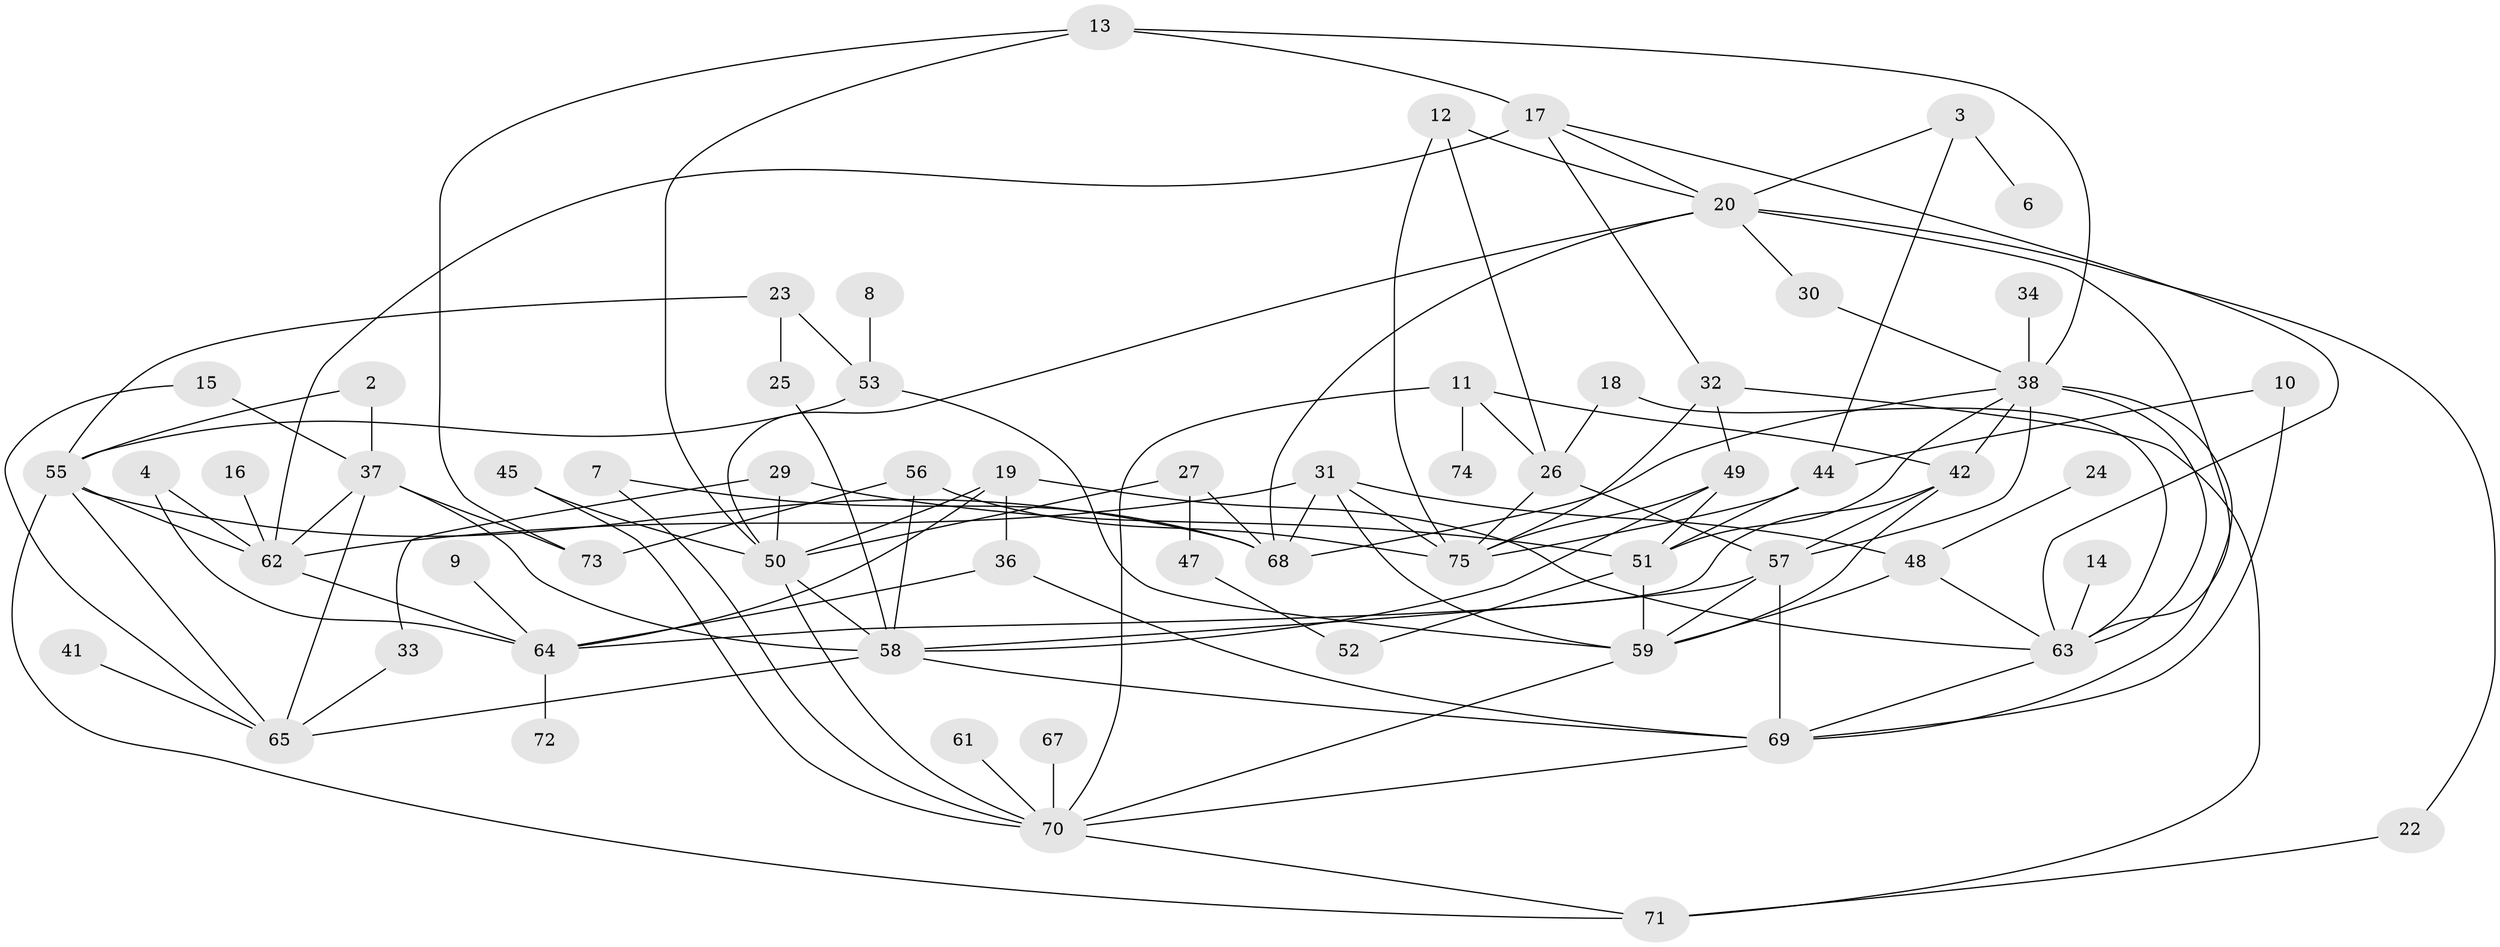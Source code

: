 // original degree distribution, {3: 0.21476510067114093, 6: 0.06040268456375839, 0: 0.06711409395973154, 2: 0.26174496644295303, 4: 0.12751677852348994, 1: 0.18791946308724833, 5: 0.0738255033557047, 7: 0.006711409395973154}
// Generated by graph-tools (version 1.1) at 2025/25/03/09/25 03:25:14]
// undirected, 63 vertices, 120 edges
graph export_dot {
graph [start="1"]
  node [color=gray90,style=filled];
  2;
  3;
  4;
  6;
  7;
  8;
  9;
  10;
  11;
  12;
  13;
  14;
  15;
  16;
  17;
  18;
  19;
  20;
  22;
  23;
  24;
  25;
  26;
  27;
  29;
  30;
  31;
  32;
  33;
  34;
  36;
  37;
  38;
  41;
  42;
  44;
  45;
  47;
  48;
  49;
  50;
  51;
  52;
  53;
  55;
  56;
  57;
  58;
  59;
  61;
  62;
  63;
  64;
  65;
  67;
  68;
  69;
  70;
  71;
  72;
  73;
  74;
  75;
  2 -- 37 [weight=1.0];
  2 -- 55 [weight=1.0];
  3 -- 6 [weight=1.0];
  3 -- 20 [weight=1.0];
  3 -- 44 [weight=1.0];
  4 -- 62 [weight=1.0];
  4 -- 64 [weight=1.0];
  7 -- 68 [weight=1.0];
  7 -- 70 [weight=1.0];
  8 -- 53 [weight=1.0];
  9 -- 64 [weight=1.0];
  10 -- 44 [weight=1.0];
  10 -- 69 [weight=1.0];
  11 -- 26 [weight=1.0];
  11 -- 42 [weight=1.0];
  11 -- 70 [weight=1.0];
  11 -- 74 [weight=1.0];
  12 -- 20 [weight=1.0];
  12 -- 26 [weight=1.0];
  12 -- 75 [weight=1.0];
  13 -- 17 [weight=1.0];
  13 -- 38 [weight=1.0];
  13 -- 50 [weight=1.0];
  13 -- 73 [weight=1.0];
  14 -- 63 [weight=1.0];
  15 -- 37 [weight=1.0];
  15 -- 65 [weight=1.0];
  16 -- 62 [weight=1.0];
  17 -- 20 [weight=1.0];
  17 -- 32 [weight=1.0];
  17 -- 62 [weight=1.0];
  17 -- 63 [weight=1.0];
  18 -- 26 [weight=1.0];
  18 -- 63 [weight=1.0];
  19 -- 36 [weight=1.0];
  19 -- 50 [weight=1.0];
  19 -- 63 [weight=1.0];
  19 -- 64 [weight=1.0];
  20 -- 22 [weight=1.0];
  20 -- 30 [weight=1.0];
  20 -- 50 [weight=1.0];
  20 -- 63 [weight=1.0];
  20 -- 68 [weight=1.0];
  22 -- 71 [weight=1.0];
  23 -- 25 [weight=1.0];
  23 -- 53 [weight=1.0];
  23 -- 55 [weight=1.0];
  24 -- 48 [weight=1.0];
  25 -- 58 [weight=1.0];
  26 -- 57 [weight=1.0];
  26 -- 75 [weight=1.0];
  27 -- 47 [weight=1.0];
  27 -- 50 [weight=1.0];
  27 -- 68 [weight=1.0];
  29 -- 33 [weight=1.0];
  29 -- 50 [weight=1.0];
  29 -- 51 [weight=1.0];
  30 -- 38 [weight=1.0];
  31 -- 48 [weight=2.0];
  31 -- 59 [weight=1.0];
  31 -- 62 [weight=1.0];
  31 -- 68 [weight=1.0];
  31 -- 75 [weight=1.0];
  32 -- 49 [weight=1.0];
  32 -- 71 [weight=1.0];
  32 -- 75 [weight=1.0];
  33 -- 65 [weight=1.0];
  34 -- 38 [weight=1.0];
  36 -- 64 [weight=1.0];
  36 -- 69 [weight=1.0];
  37 -- 58 [weight=1.0];
  37 -- 62 [weight=1.0];
  37 -- 65 [weight=1.0];
  37 -- 73 [weight=1.0];
  38 -- 42 [weight=1.0];
  38 -- 51 [weight=1.0];
  38 -- 57 [weight=1.0];
  38 -- 63 [weight=1.0];
  38 -- 68 [weight=1.0];
  38 -- 69 [weight=1.0];
  41 -- 65 [weight=1.0];
  42 -- 57 [weight=1.0];
  42 -- 59 [weight=1.0];
  42 -- 64 [weight=1.0];
  44 -- 51 [weight=1.0];
  44 -- 75 [weight=1.0];
  45 -- 50 [weight=1.0];
  45 -- 70 [weight=1.0];
  47 -- 52 [weight=1.0];
  48 -- 59 [weight=1.0];
  48 -- 63 [weight=1.0];
  49 -- 51 [weight=1.0];
  49 -- 58 [weight=1.0];
  49 -- 75 [weight=1.0];
  50 -- 58 [weight=1.0];
  50 -- 70 [weight=1.0];
  51 -- 52 [weight=1.0];
  51 -- 59 [weight=1.0];
  53 -- 55 [weight=2.0];
  53 -- 59 [weight=1.0];
  55 -- 62 [weight=1.0];
  55 -- 65 [weight=1.0];
  55 -- 68 [weight=1.0];
  55 -- 71 [weight=1.0];
  56 -- 58 [weight=1.0];
  56 -- 73 [weight=1.0];
  56 -- 75 [weight=1.0];
  57 -- 58 [weight=1.0];
  57 -- 59 [weight=1.0];
  57 -- 69 [weight=1.0];
  58 -- 65 [weight=1.0];
  58 -- 69 [weight=1.0];
  59 -- 70 [weight=1.0];
  61 -- 70 [weight=1.0];
  62 -- 64 [weight=1.0];
  63 -- 69 [weight=1.0];
  64 -- 72 [weight=1.0];
  67 -- 70 [weight=1.0];
  69 -- 70 [weight=1.0];
  70 -- 71 [weight=1.0];
}
